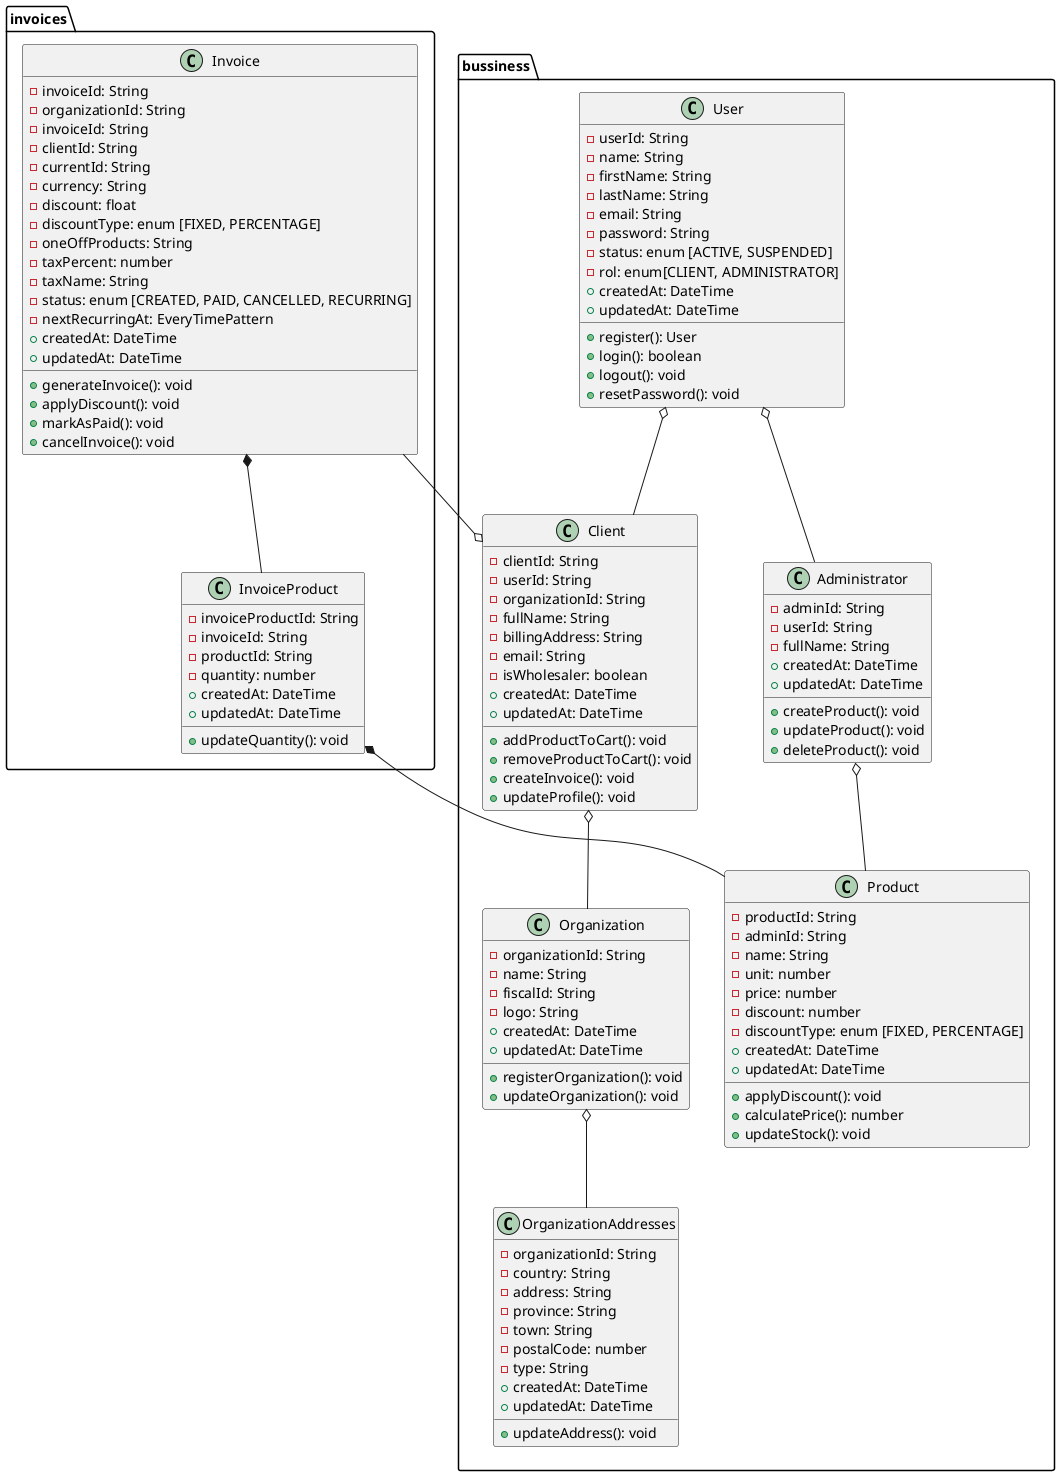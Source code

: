 @startuml

' Dirección vertical (de arriba a abajo)
top to bottom direction

skinparam entityPadding 20
skinparam entityFontSize 14


' Paquete bussiness
package bussiness {
    together {
        class Administrator {
            - adminId: String
            - userId: String
            - fullName: String
            + createdAt: DateTime
            + updatedAt: DateTime
            + createProduct(): void
            + updateProduct(): void
            + deleteProduct(): void
        }

        class Product {
            - productId: String
            - adminId: String
            - name: String
            - unit: number
            - price: number
            - discount: number
            - discountType: enum [FIXED, PERCENTAGE]
            + createdAt: DateTime
            + updatedAt: DateTime
            + applyDiscount(): void
            + calculatePrice(): number
            + updateStock(): void
        }
    }
    
    class User {
        - userId: String
        - name: String
        - firstName: String
        - lastName: String
        - email: String
        - password: String
        - status: enum [ACTIVE, SUSPENDED]
        - rol: enum[CLIENT, ADMINISTRATOR]
        + createdAt: DateTime
        + updatedAt: DateTime
        + register(): User
        + login(): boolean
        + logout(): void
        + resetPassword(): void
    }
    together {
        class OrganizationAddresses {
            - organizationId: String
            - country: String
            - address: String
            - province: String
            - town: String
            - postalCode: number
            - type: String
            + createdAt: DateTime
            + updatedAt: DateTime
            + updateAddress(): void
        }

        class Organization {
            - organizationId: String
            - name: String
            - fiscalId: String
            - logo: String
            + createdAt: DateTime
            + updatedAt: DateTime
            + registerOrganization(): void
            + updateOrganization(): void
        }

        class Client {
            - clientId: String
            - userId: String
            - organizationId: String
            - fullName: String
            - billingAddress: String
            - email: String
            - isWholesaler: boolean
            + createdAt: DateTime
            + updatedAt: DateTime
            + addProductToCart(): void
            + removeProductToCart(): void
            + createInvoice(): void
            + updateProfile(): void
        }
    }
}

' Paquete invoices
package invoices {

    class InvoiceProduct {
        - invoiceProductId: String
        - invoiceId: String
        - productId: String
        - quantity: number
        + createdAt: DateTime
        + updatedAt: DateTime
        + updateQuantity(): void
    }

    class Invoice {
        - invoiceId: String
        - organizationId: String
        - invoiceId: String
        - clientId: String
        - currentId: String
        - currency: String
        - discount: float
        - discountType: enum [FIXED, PERCENTAGE]
        - oneOffProducts: String
        - taxPercent: number
        - taxName: String
        - status: enum [CREATED, PAID, CANCELLED, RECURRING]
        - nextRecurringAt: EveryTimePattern
        + createdAt: DateTime
        + updatedAt: DateTime
        + generateInvoice(): void
        + applyDiscount(): void
        + markAsPaid(): void
        + cancelInvoice(): void
    }
}

' Relaciones
User o-- Client
User o-- Administrator
Administrator o-- Product

Client o-- Organization
Client o-l- Invoice

Organization o-- OrganizationAddresses

Invoice *-- InvoiceProduct
InvoiceProduct *-- Product 

@enduml
